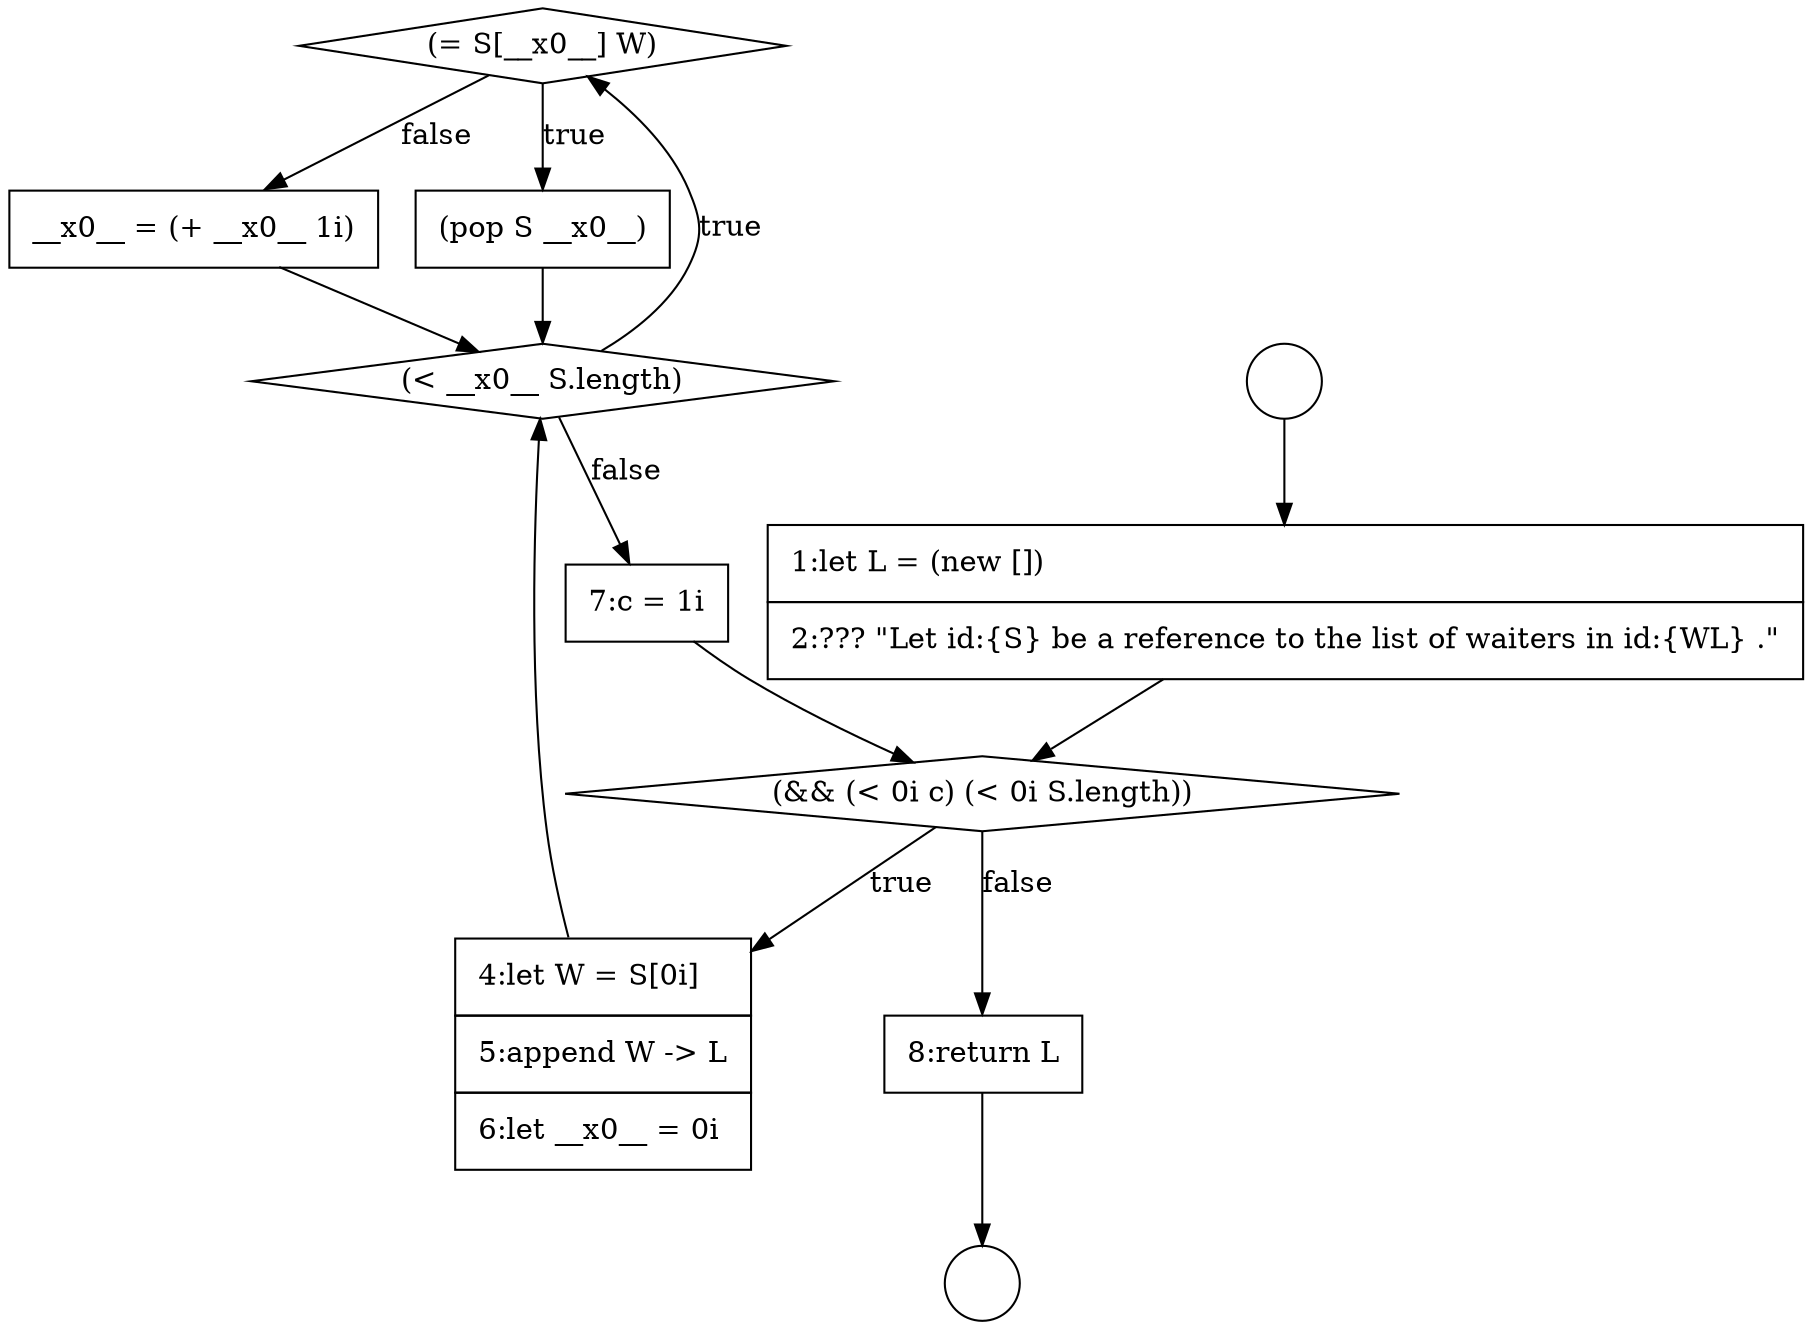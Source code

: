 digraph {
  node17043 [shape=diamond, label=<<font color="black">(= S[__x0__] W)</font>> color="black" fillcolor="white" style=filled]
  node17046 [shape=none, margin=0, label=<<font color="black">
    <table border="0" cellborder="1" cellspacing="0" cellpadding="10">
      <tr><td align="left">7:c = 1i</td></tr>
    </table>
  </font>> color="black" fillcolor="white" style=filled]
  node17040 [shape=diamond, label=<<font color="black">(&amp;&amp; (&lt; 0i c) (&lt; 0i S.length))</font>> color="black" fillcolor="white" style=filled]
  node17037 [shape=circle label=" " color="black" fillcolor="white" style=filled]
  node17042 [shape=diamond, label=<<font color="black">(&lt; __x0__ S.length)</font>> color="black" fillcolor="white" style=filled]
  node17041 [shape=none, margin=0, label=<<font color="black">
    <table border="0" cellborder="1" cellspacing="0" cellpadding="10">
      <tr><td align="left">4:let W = S[0i]</td></tr>
      <tr><td align="left">5:append W -&gt; L</td></tr>
      <tr><td align="left">6:let __x0__ = 0i</td></tr>
    </table>
  </font>> color="black" fillcolor="white" style=filled]
  node17038 [shape=circle label=" " color="black" fillcolor="white" style=filled]
  node17045 [shape=none, margin=0, label=<<font color="black">
    <table border="0" cellborder="1" cellspacing="0" cellpadding="10">
      <tr><td align="left">__x0__ = (+ __x0__ 1i)</td></tr>
    </table>
  </font>> color="black" fillcolor="white" style=filled]
  node17044 [shape=none, margin=0, label=<<font color="black">
    <table border="0" cellborder="1" cellspacing="0" cellpadding="10">
      <tr><td align="left">(pop S __x0__)</td></tr>
    </table>
  </font>> color="black" fillcolor="white" style=filled]
  node17039 [shape=none, margin=0, label=<<font color="black">
    <table border="0" cellborder="1" cellspacing="0" cellpadding="10">
      <tr><td align="left">1:let L = (new [])</td></tr>
      <tr><td align="left">2:??? &quot;Let id:{S} be a reference to the list of waiters in id:{WL} .&quot;</td></tr>
    </table>
  </font>> color="black" fillcolor="white" style=filled]
  node17047 [shape=none, margin=0, label=<<font color="black">
    <table border="0" cellborder="1" cellspacing="0" cellpadding="10">
      <tr><td align="left">8:return L</td></tr>
    </table>
  </font>> color="black" fillcolor="white" style=filled]
  node17041 -> node17042 [ color="black"]
  node17047 -> node17038 [ color="black"]
  node17037 -> node17039 [ color="black"]
  node17046 -> node17040 [ color="black"]
  node17042 -> node17043 [label=<<font color="black">true</font>> color="black"]
  node17042 -> node17046 [label=<<font color="black">false</font>> color="black"]
  node17044 -> node17042 [ color="black"]
  node17045 -> node17042 [ color="black"]
  node17040 -> node17041 [label=<<font color="black">true</font>> color="black"]
  node17040 -> node17047 [label=<<font color="black">false</font>> color="black"]
  node17039 -> node17040 [ color="black"]
  node17043 -> node17044 [label=<<font color="black">true</font>> color="black"]
  node17043 -> node17045 [label=<<font color="black">false</font>> color="black"]
}
